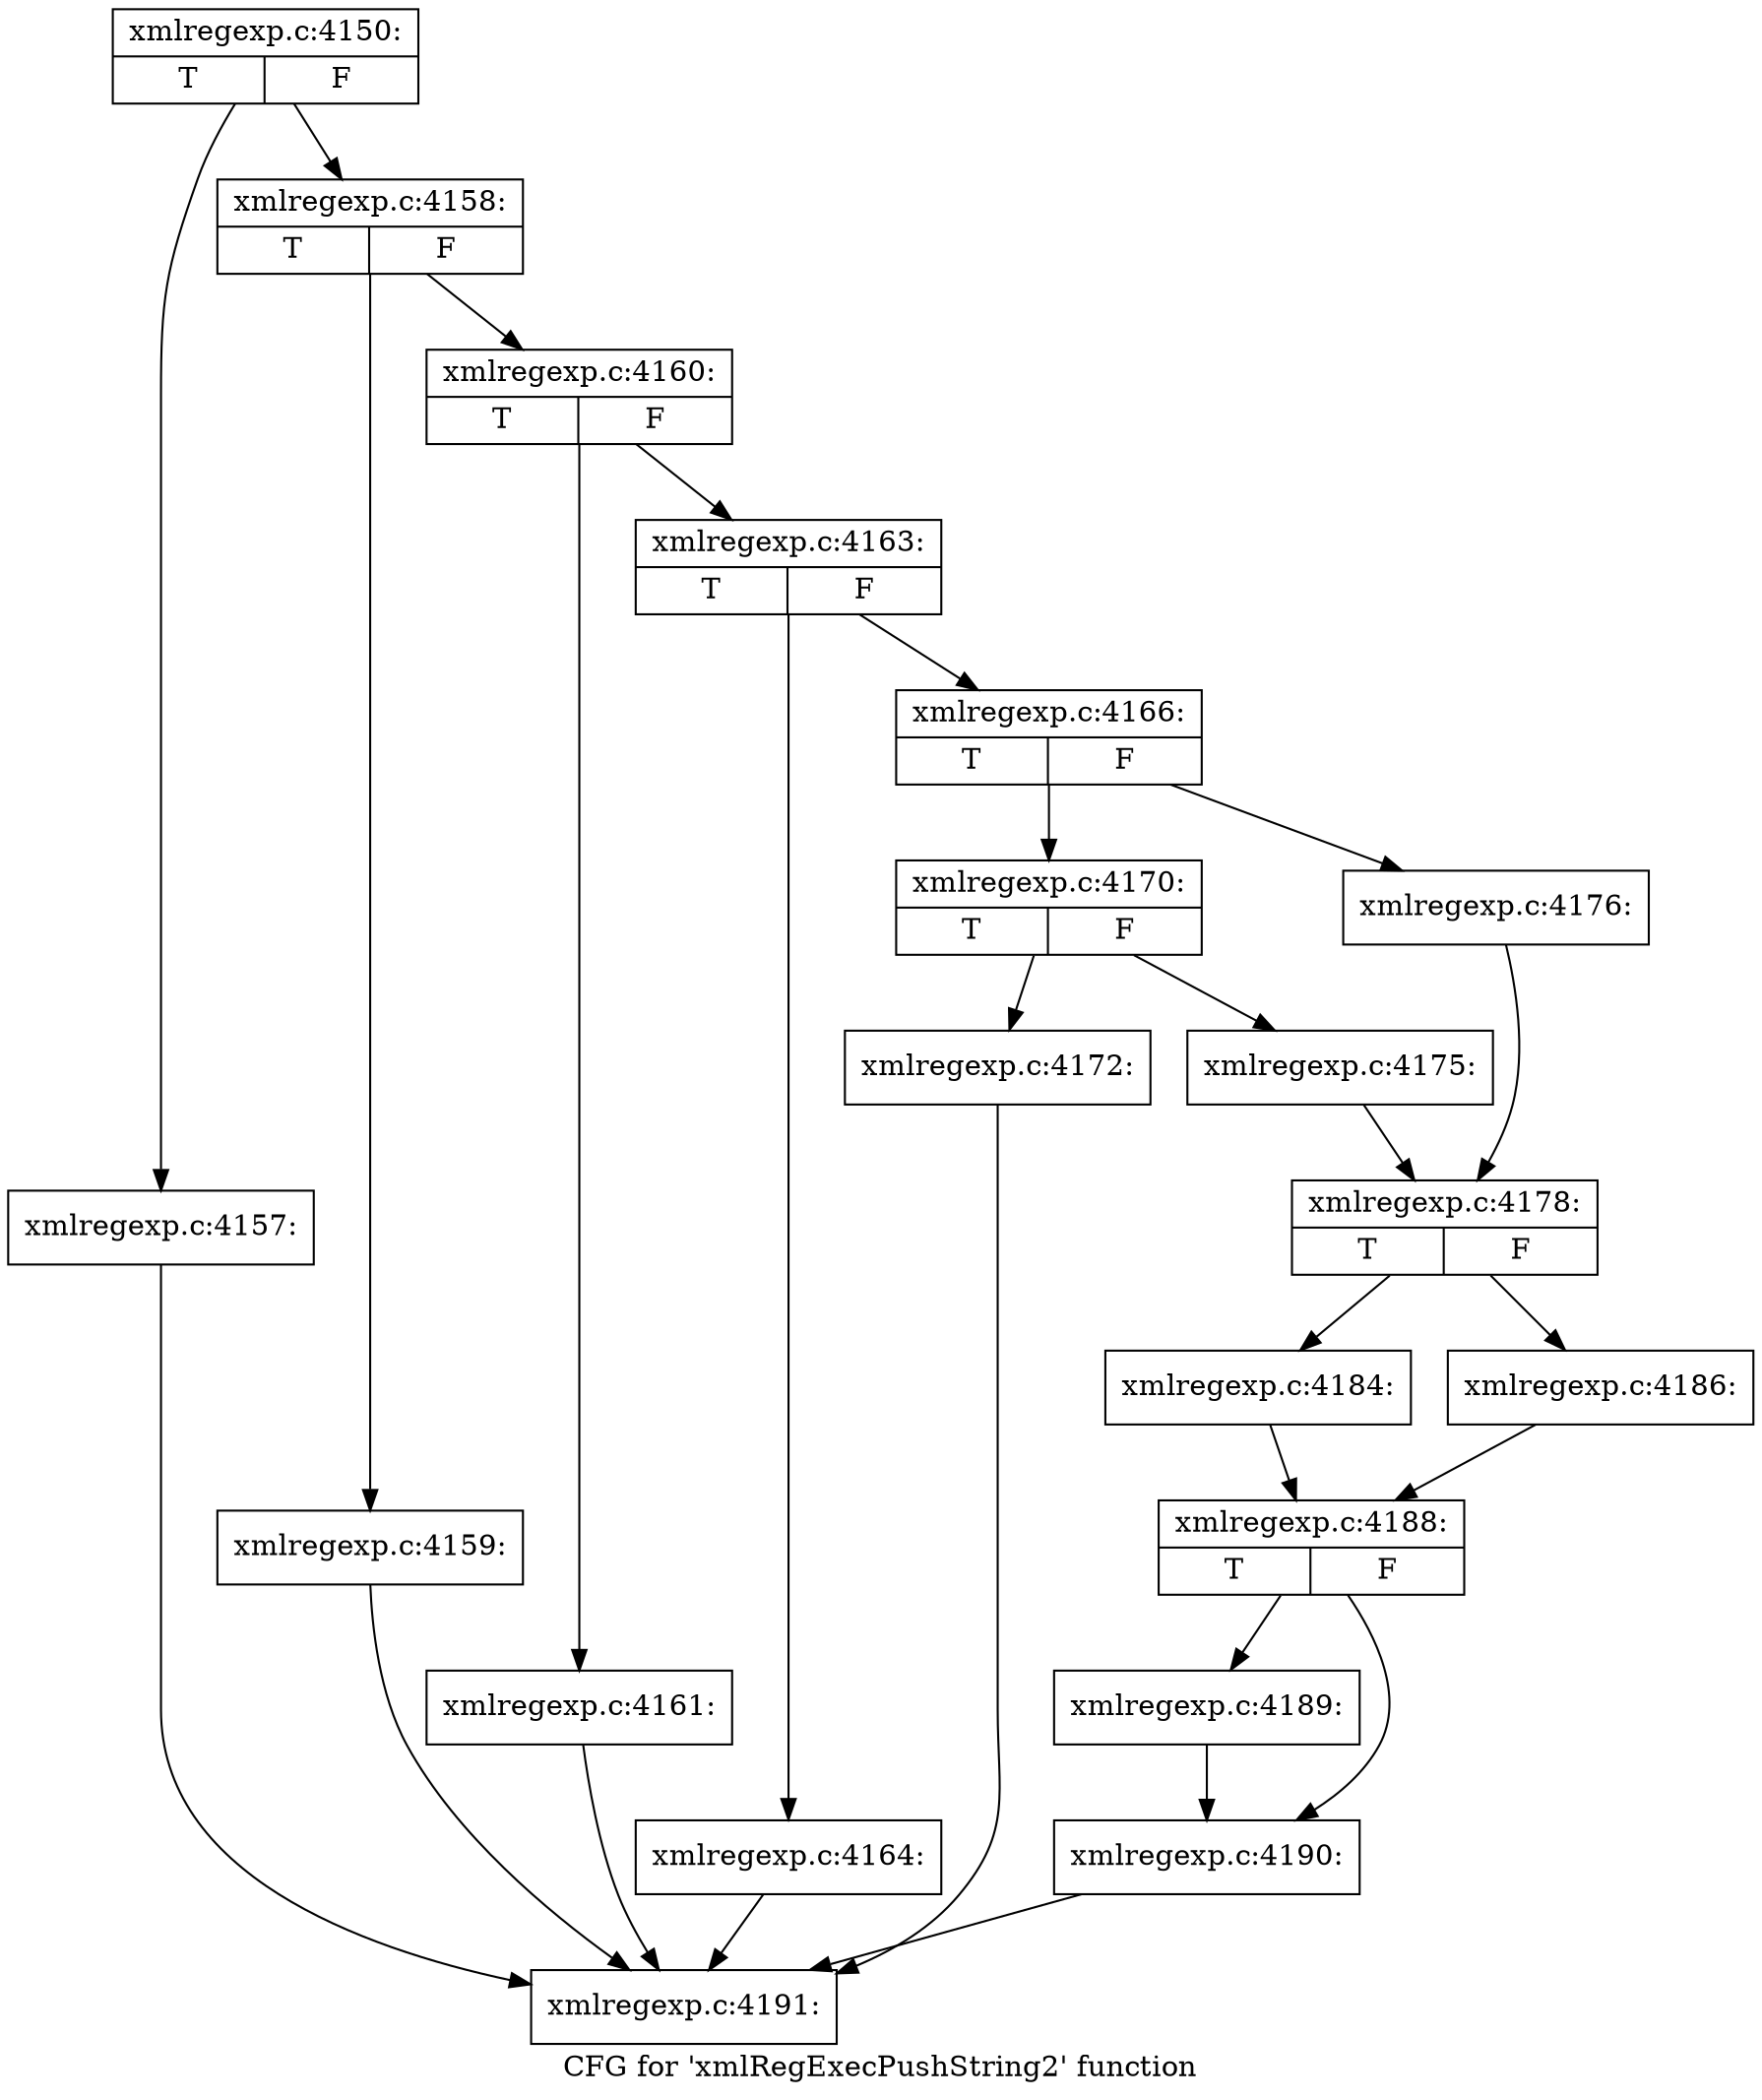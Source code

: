 digraph "CFG for 'xmlRegExecPushString2' function" {
	label="CFG for 'xmlRegExecPushString2' function";

	Node0x38841a0 [shape=record,label="{xmlregexp.c:4150:|{<s0>T|<s1>F}}"];
	Node0x38841a0 -> Node0x3886190;
	Node0x38841a0 -> Node0x38861e0;
	Node0x3886190 [shape=record,label="{xmlregexp.c:4157:}"];
	Node0x3886190 -> Node0x3883690;
	Node0x38861e0 [shape=record,label="{xmlregexp.c:4158:|{<s0>T|<s1>F}}"];
	Node0x38861e0 -> Node0x38867a0;
	Node0x38861e0 -> Node0x38867f0;
	Node0x38867a0 [shape=record,label="{xmlregexp.c:4159:}"];
	Node0x38867a0 -> Node0x3883690;
	Node0x38867f0 [shape=record,label="{xmlregexp.c:4160:|{<s0>T|<s1>F}}"];
	Node0x38867f0 -> Node0x3860da0;
	Node0x38867f0 -> Node0x3860df0;
	Node0x3860da0 [shape=record,label="{xmlregexp.c:4161:}"];
	Node0x3860da0 -> Node0x3883690;
	Node0x3860df0 [shape=record,label="{xmlregexp.c:4163:|{<s0>T|<s1>F}}"];
	Node0x3860df0 -> Node0x3861540;
	Node0x3860df0 -> Node0x3861590;
	Node0x3861540 [shape=record,label="{xmlregexp.c:4164:}"];
	Node0x3861540 -> Node0x3883690;
	Node0x3861590 [shape=record,label="{xmlregexp.c:4166:|{<s0>T|<s1>F}}"];
	Node0x3861590 -> Node0x38894b0;
	Node0x3861590 -> Node0x3889d10;
	Node0x38894b0 [shape=record,label="{xmlregexp.c:4170:|{<s0>T|<s1>F}}"];
	Node0x38894b0 -> Node0x388a700;
	Node0x38894b0 -> Node0x388a750;
	Node0x388a700 [shape=record,label="{xmlregexp.c:4172:}"];
	Node0x388a700 -> Node0x3883690;
	Node0x388a750 [shape=record,label="{xmlregexp.c:4175:}"];
	Node0x388a750 -> Node0x38897e0;
	Node0x3889d10 [shape=record,label="{xmlregexp.c:4176:}"];
	Node0x3889d10 -> Node0x38897e0;
	Node0x38897e0 [shape=record,label="{xmlregexp.c:4178:|{<s0>T|<s1>F}}"];
	Node0x38897e0 -> Node0x388b5c0;
	Node0x38897e0 -> Node0x388c5a0;
	Node0x388b5c0 [shape=record,label="{xmlregexp.c:4184:}"];
	Node0x388b5c0 -> Node0x388c550;
	Node0x388c5a0 [shape=record,label="{xmlregexp.c:4186:}"];
	Node0x388c5a0 -> Node0x388c550;
	Node0x388c550 [shape=record,label="{xmlregexp.c:4188:|{<s0>T|<s1>F}}"];
	Node0x388c550 -> Node0x38842b0;
	Node0x388c550 -> Node0x388d1a0;
	Node0x38842b0 [shape=record,label="{xmlregexp.c:4189:}"];
	Node0x38842b0 -> Node0x388d1a0;
	Node0x388d1a0 [shape=record,label="{xmlregexp.c:4190:}"];
	Node0x388d1a0 -> Node0x3883690;
	Node0x3883690 [shape=record,label="{xmlregexp.c:4191:}"];
}
